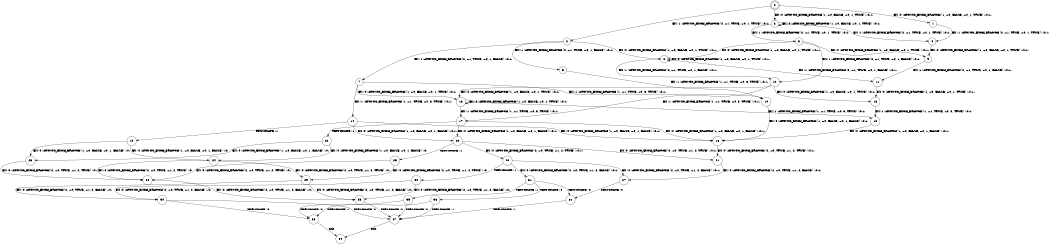 digraph BCG {
size = "7, 10.5";
center = TRUE;
node [shape = circle];
0 [peripheries = 2];
0 -> 1 [label = "EX !0 !ATOMIC_EXCH_BRANCH (1, +0, FALSE, +0, 1, TRUE) !:0:1:"];
0 -> 2 [label = "EX !1 !ATOMIC_EXCH_BRANCH (2, +1, TRUE, +0, 1, TRUE) !:0:1:"];
0 -> 3 [label = "EX !0 !ATOMIC_EXCH_BRANCH (1, +0, FALSE, +0, 1, TRUE) !:0:1:"];
1 -> 4 [label = "EX !1 !ATOMIC_EXCH_BRANCH (2, +1, TRUE, +0, 1, TRUE) !:0:1:"];
2 -> 5 [label = "EX !1 !ATOMIC_EXCH_BRANCH (2, +1, TRUE, +0, 1, FALSE) !:0:1:"];
2 -> 6 [label = "EX !0 !ATOMIC_EXCH_BRANCH (1, +0, FALSE, +0, 1, TRUE) !:0:1:"];
2 -> 7 [label = "EX !1 !ATOMIC_EXCH_BRANCH (2, +1, TRUE, +0, 1, FALSE) !:0:1:"];
3 -> 4 [label = "EX !1 !ATOMIC_EXCH_BRANCH (2, +1, TRUE, +0, 1, TRUE) !:0:1:"];
3 -> 8 [label = "EX !1 !ATOMIC_EXCH_BRANCH (2, +1, TRUE, +0, 1, TRUE) !:0:1:"];
3 -> 3 [label = "EX !0 !ATOMIC_EXCH_BRANCH (1, +0, FALSE, +0, 1, TRUE) !:0:1:"];
4 -> 9 [label = "EX !0 !ATOMIC_EXCH_BRANCH (1, +0, FALSE, +0, 1, TRUE) !:0:1:"];
5 -> 10 [label = "EX !1 !ATOMIC_EXCH_BRANCH (1, +1, TRUE, +0, 3, TRUE) !:0:1:"];
6 -> 11 [label = "EX !1 !ATOMIC_EXCH_BRANCH (2, +1, TRUE, +0, 1, FALSE) !:0:1:"];
6 -> 12 [label = "EX !1 !ATOMIC_EXCH_BRANCH (2, +1, TRUE, +0, 1, FALSE) !:0:1:"];
6 -> 6 [label = "EX !0 !ATOMIC_EXCH_BRANCH (1, +0, FALSE, +0, 1, TRUE) !:0:1:"];
7 -> 10 [label = "EX !1 !ATOMIC_EXCH_BRANCH (1, +1, TRUE, +0, 3, TRUE) !:0:1:"];
7 -> 13 [label = "EX !0 !ATOMIC_EXCH_BRANCH (1, +0, FALSE, +0, 1, TRUE) !:0:1:"];
7 -> 14 [label = "EX !1 !ATOMIC_EXCH_BRANCH (1, +1, TRUE, +0, 3, TRUE) !:0:1:"];
8 -> 9 [label = "EX !0 !ATOMIC_EXCH_BRANCH (1, +0, FALSE, +0, 1, TRUE) !:0:1:"];
8 -> 12 [label = "EX !1 !ATOMIC_EXCH_BRANCH (2, +1, TRUE, +0, 1, FALSE) !:0:1:"];
8 -> 6 [label = "EX !0 !ATOMIC_EXCH_BRANCH (1, +0, FALSE, +0, 1, TRUE) !:0:1:"];
9 -> 11 [label = "EX !1 !ATOMIC_EXCH_BRANCH (2, +1, TRUE, +0, 1, FALSE) !:0:1:"];
10 -> 15 [label = "EX !0 !ATOMIC_EXCH_BRANCH (1, +0, FALSE, +0, 1, FALSE) !:0:1:"];
11 -> 16 [label = "EX !0 !ATOMIC_EXCH_BRANCH (1, +0, FALSE, +0, 1, TRUE) !:0:1:"];
12 -> 16 [label = "EX !0 !ATOMIC_EXCH_BRANCH (1, +0, FALSE, +0, 1, TRUE) !:0:1:"];
12 -> 17 [label = "EX !1 !ATOMIC_EXCH_BRANCH (1, +1, TRUE, +0, 3, TRUE) !:0:1:"];
12 -> 13 [label = "EX !0 !ATOMIC_EXCH_BRANCH (1, +0, FALSE, +0, 1, TRUE) !:0:1:"];
13 -> 18 [label = "EX !1 !ATOMIC_EXCH_BRANCH (1, +1, TRUE, +0, 3, TRUE) !:0:1:"];
13 -> 17 [label = "EX !1 !ATOMIC_EXCH_BRANCH (1, +1, TRUE, +0, 3, TRUE) !:0:1:"];
13 -> 13 [label = "EX !0 !ATOMIC_EXCH_BRANCH (1, +0, FALSE, +0, 1, TRUE) !:0:1:"];
14 -> 15 [label = "EX !0 !ATOMIC_EXCH_BRANCH (1, +0, FALSE, +0, 1, FALSE) !:0:1:"];
14 -> 19 [label = "TERMINATE !1"];
14 -> 20 [label = "EX !0 !ATOMIC_EXCH_BRANCH (1, +0, FALSE, +0, 1, FALSE) !:0:1:"];
15 -> 21 [label = "EX !0 !ATOMIC_EXCH_BRANCH (2, +0, TRUE, +1, 2, TRUE) !:0:1:"];
16 -> 18 [label = "EX !1 !ATOMIC_EXCH_BRANCH (1, +1, TRUE, +0, 3, TRUE) !:0:1:"];
17 -> 15 [label = "EX !0 !ATOMIC_EXCH_BRANCH (1, +0, FALSE, +0, 1, FALSE) !:0:1:"];
17 -> 22 [label = "TERMINATE !1"];
17 -> 20 [label = "EX !0 !ATOMIC_EXCH_BRANCH (1, +0, FALSE, +0, 1, FALSE) !:0:1:"];
18 -> 15 [label = "EX !0 !ATOMIC_EXCH_BRANCH (1, +0, FALSE, +0, 1, FALSE) !:0:1:"];
19 -> 23 [label = "EX !0 !ATOMIC_EXCH_BRANCH (1, +0, FALSE, +0, 1, FALSE) !:0:"];
19 -> 24 [label = "EX !0 !ATOMIC_EXCH_BRANCH (1, +0, FALSE, +0, 1, FALSE) !:0:"];
20 -> 21 [label = "EX !0 !ATOMIC_EXCH_BRANCH (2, +0, TRUE, +1, 2, TRUE) !:0:1:"];
20 -> 25 [label = "TERMINATE !1"];
20 -> 26 [label = "EX !0 !ATOMIC_EXCH_BRANCH (2, +0, TRUE, +1, 2, TRUE) !:0:1:"];
21 -> 27 [label = "EX !0 !ATOMIC_EXCH_BRANCH (2, +0, TRUE, +1, 2, FALSE) !:0:1:"];
22 -> 23 [label = "EX !0 !ATOMIC_EXCH_BRANCH (1, +0, FALSE, +0, 1, FALSE) !:0:"];
22 -> 24 [label = "EX !0 !ATOMIC_EXCH_BRANCH (1, +0, FALSE, +0, 1, FALSE) !:0:"];
23 -> 28 [label = "EX !0 !ATOMIC_EXCH_BRANCH (2, +0, TRUE, +1, 2, TRUE) !:0:"];
24 -> 28 [label = "EX !0 !ATOMIC_EXCH_BRANCH (2, +0, TRUE, +1, 2, TRUE) !:0:"];
24 -> 29 [label = "EX !0 !ATOMIC_EXCH_BRANCH (2, +0, TRUE, +1, 2, TRUE) !:0:"];
25 -> 28 [label = "EX !0 !ATOMIC_EXCH_BRANCH (2, +0, TRUE, +1, 2, TRUE) !:0:"];
25 -> 29 [label = "EX !0 !ATOMIC_EXCH_BRANCH (2, +0, TRUE, +1, 2, TRUE) !:0:"];
26 -> 27 [label = "EX !0 !ATOMIC_EXCH_BRANCH (2, +0, TRUE, +1, 2, FALSE) !:0:1:"];
26 -> 30 [label = "TERMINATE !1"];
26 -> 31 [label = "EX !0 !ATOMIC_EXCH_BRANCH (2, +0, TRUE, +1, 2, FALSE) !:0:1:"];
27 -> 32 [label = "TERMINATE !0"];
28 -> 33 [label = "EX !0 !ATOMIC_EXCH_BRANCH (2, +0, TRUE, +1, 2, FALSE) !:0:"];
29 -> 33 [label = "EX !0 !ATOMIC_EXCH_BRANCH (2, +0, TRUE, +1, 2, FALSE) !:0:"];
29 -> 34 [label = "EX !0 !ATOMIC_EXCH_BRANCH (2, +0, TRUE, +1, 2, FALSE) !:0:"];
30 -> 33 [label = "EX !0 !ATOMIC_EXCH_BRANCH (2, +0, TRUE, +1, 2, FALSE) !:0:"];
30 -> 34 [label = "EX !0 !ATOMIC_EXCH_BRANCH (2, +0, TRUE, +1, 2, FALSE) !:0:"];
31 -> 32 [label = "TERMINATE !0"];
31 -> 35 [label = "TERMINATE !1"];
31 -> 36 [label = "TERMINATE !0"];
32 -> 37 [label = "TERMINATE !1"];
33 -> 37 [label = "TERMINATE !0"];
34 -> 37 [label = "TERMINATE !0"];
34 -> 38 [label = "TERMINATE !0"];
35 -> 37 [label = "TERMINATE !0"];
35 -> 38 [label = "TERMINATE !0"];
36 -> 37 [label = "TERMINATE !1"];
36 -> 38 [label = "TERMINATE !1"];
37 -> 39 [label = "exit"];
38 -> 39 [label = "exit"];
}
